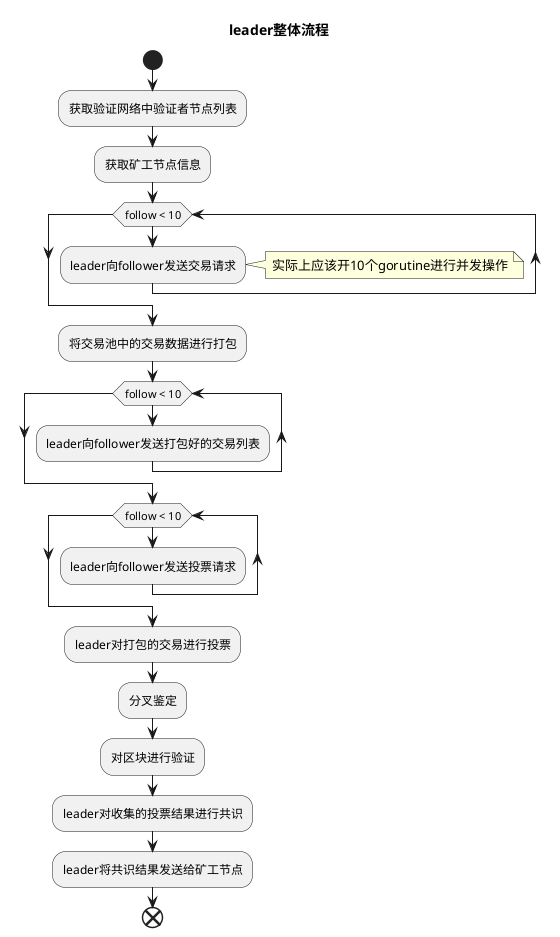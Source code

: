 @startuml
title leader整体流程
start
:获取验证网络中验证者节点列表;
:获取矿工节点信息;
while(follow < 10)
    :leader向follower发送交易请求;
    note right
        实际上应该开10个gorutine进行并发操作
    end note
endwhile
:将交易池中的交易数据进行打包;
while(follow < 10)
    :leader向follower发送打包好的交易列表;
endwhile
while(follow < 10)
    :leader向follower发送投票请求;
endwhile
:leader对打包的交易进行投票;
:分叉鉴定;
:对区块进行验证;
:leader对收集的投票结果进行共识;
:leader将共识结果发送给矿工节点;
end
@enduml
